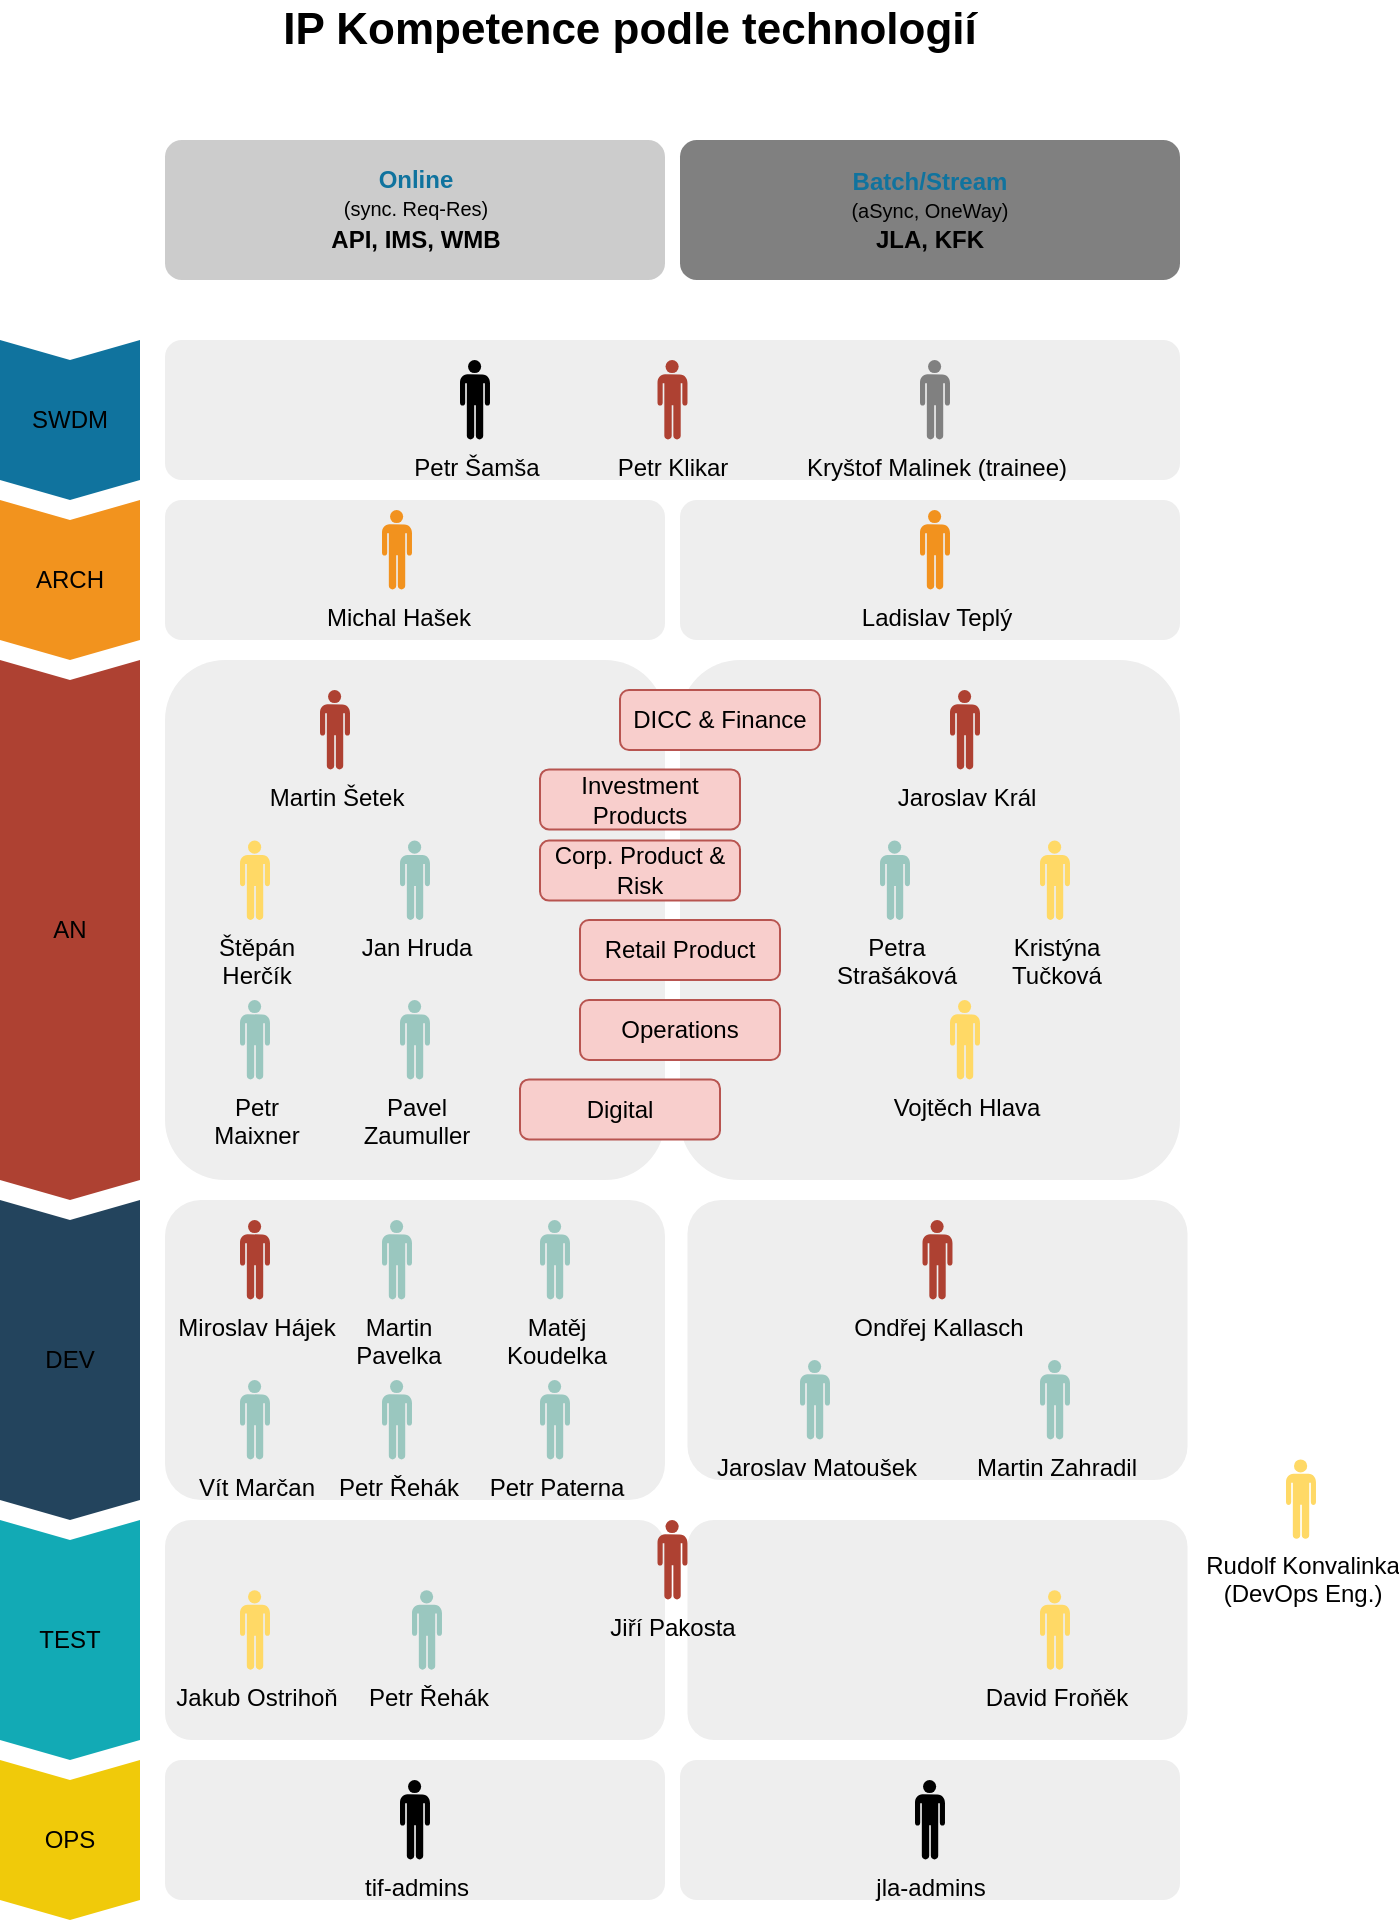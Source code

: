 <mxfile version="22.0.8" type="github">
  <diagram name="Stránka-1" id="bEfvXbDcPR-JKaHOEIba">
    <mxGraphModel dx="1306" dy="769" grid="1" gridSize="10" guides="1" tooltips="1" connect="1" arrows="1" fold="1" page="1" pageScale="1" pageWidth="827" pageHeight="1169" math="0" shadow="0">
      <root>
        <mxCell id="0" />
        <mxCell id="1" parent="0" />
        <mxCell id="GNfXP9WfzIm3SP3Rm8KG-19" value="" style="rounded=1;strokeColor=none;fillColor=#EEEEEE;align=center;arcSize=12;verticalAlign=top;whiteSpace=wrap;html=1;fontSize=12;" vertex="1" parent="1">
          <mxGeometry x="457" y="420" width="250" height="260" as="geometry" />
        </mxCell>
        <mxCell id="D166HEBZ5dmzPHS5M7ii-1" value="SWDM" style="shape=step;perimeter=stepPerimeter;whiteSpace=wrap;html=1;fixedSize=1;size=10;direction=south;fillColor=#10739E;strokeColor=none;rounded=0;" parent="1" vertex="1">
          <mxGeometry x="117" y="260" width="70" height="80" as="geometry" />
        </mxCell>
        <mxCell id="D166HEBZ5dmzPHS5M7ii-2" value="ARCH" style="shape=step;perimeter=stepPerimeter;whiteSpace=wrap;html=1;fixedSize=1;size=10;direction=south;fillColor=#F2931E;strokeColor=none;rounded=0;" parent="1" vertex="1">
          <mxGeometry x="117" y="340" width="70" height="80" as="geometry" />
        </mxCell>
        <mxCell id="D166HEBZ5dmzPHS5M7ii-3" value="AN" style="shape=step;perimeter=stepPerimeter;whiteSpace=wrap;html=1;fixedSize=1;size=10;direction=south;fillColor=#AE4132;strokeColor=none;rounded=0;" parent="1" vertex="1">
          <mxGeometry x="117" y="420" width="70" height="270" as="geometry" />
        </mxCell>
        <mxCell id="D166HEBZ5dmzPHS5M7ii-4" value="DEV" style="shape=step;perimeter=stepPerimeter;whiteSpace=wrap;html=1;fixedSize=1;size=10;direction=south;fillColor=#23445D;strokeColor=none;rounded=0;" parent="1" vertex="1">
          <mxGeometry x="117" y="690" width="70" height="160" as="geometry" />
        </mxCell>
        <mxCell id="D166HEBZ5dmzPHS5M7ii-5" value="TEST" style="shape=step;perimeter=stepPerimeter;whiteSpace=wrap;html=1;fixedSize=1;size=10;direction=south;fillColor=#12AAB5;strokeColor=none;rounded=0;" parent="1" vertex="1">
          <mxGeometry x="117" y="850" width="70" height="120" as="geometry" />
        </mxCell>
        <mxCell id="D166HEBZ5dmzPHS5M7ii-6" value="" style="rounded=1;strokeColor=none;fillColor=#EEEEEE;align=center;arcSize=12;verticalAlign=top;whiteSpace=wrap;html=1;fontSize=12;" parent="1" vertex="1">
          <mxGeometry x="199.5" y="260" width="507.5" height="70" as="geometry" />
        </mxCell>
        <mxCell id="D166HEBZ5dmzPHS5M7ii-7" value="" style="rounded=1;strokeColor=none;fillColor=#EEEEEE;align=center;arcSize=12;verticalAlign=top;whiteSpace=wrap;html=1;fontSize=12;" parent="1" vertex="1">
          <mxGeometry x="199.5" y="340" width="250" height="70" as="geometry" />
        </mxCell>
        <mxCell id="D166HEBZ5dmzPHS5M7ii-8" value="" style="rounded=1;strokeColor=none;fillColor=#EEEEEE;align=center;arcSize=12;verticalAlign=top;whiteSpace=wrap;html=1;fontSize=12;" parent="1" vertex="1">
          <mxGeometry x="199.5" y="420" width="250" height="260" as="geometry" />
        </mxCell>
        <mxCell id="D166HEBZ5dmzPHS5M7ii-11" value="IP Kompetence podle technologií" style="text;strokeColor=none;align=center;fillColor=none;html=1;verticalAlign=middle;whiteSpace=wrap;rounded=0;fontStyle=1;fontSize=22;" parent="1" vertex="1">
          <mxGeometry x="257" y="90" width="350" height="30" as="geometry" />
        </mxCell>
        <mxCell id="D166HEBZ5dmzPHS5M7ii-12" value="OPS" style="shape=step;perimeter=stepPerimeter;whiteSpace=wrap;html=1;fixedSize=1;size=10;direction=south;fillColor=#f0ca0a;strokeColor=none;rounded=0;" parent="1" vertex="1">
          <mxGeometry x="117" y="970" width="70" height="80" as="geometry" />
        </mxCell>
        <mxCell id="D166HEBZ5dmzPHS5M7ii-14" value="DICC &amp;amp; Finance" style="rounded=1;whiteSpace=wrap;html=1;fillColor=#f8cecc;strokeColor=#b85450;" parent="1" vertex="1">
          <mxGeometry x="427" y="435" width="100" height="30" as="geometry" />
        </mxCell>
        <mxCell id="pGMFWMbSkLafYKqSWGrz-1" value="&lt;p style=&quot;line-height: 120%;&quot;&gt;&lt;font style=&quot;&quot;&gt;&lt;font style=&quot;font-size: 12px;&quot; color=&quot;#10739E&quot;&gt;&lt;b&gt;Online&lt;/b&gt;&lt;/font&gt;&lt;br&gt;&lt;font style=&quot;&quot; size=&quot;1&quot;&gt;(sync. Req-Res)&lt;br&gt;&lt;b style=&quot;font-size: 12px;&quot;&gt;API, IMS, WMB&lt;/b&gt;&lt;/font&gt;&lt;/font&gt;&lt;/p&gt;" style="rounded=1;strokeColor=none;fillColor=#CCCCCC;align=center;arcSize=12;verticalAlign=middle;whiteSpace=wrap;html=1;fontSize=12;" parent="1" vertex="1">
          <mxGeometry x="199.5" y="160" width="250" height="70" as="geometry" />
        </mxCell>
        <mxCell id="pGMFWMbSkLafYKqSWGrz-2" value="&lt;font style=&quot;&quot;&gt;&lt;font color=&quot;#10739e&quot;&gt;&lt;b&gt;Batch/Stream&lt;/b&gt;&lt;/font&gt;&lt;br style=&quot;border-color: var(--border-color);&quot;&gt;&lt;font style=&quot;border-color: var(--border-color);&quot; size=&quot;1&quot;&gt;(aSync, OneWay)&lt;br style=&quot;border-color: var(--border-color);&quot;&gt;&lt;/font&gt;&lt;b&gt;JLA, KFK&lt;/b&gt;&lt;br&gt;&lt;/font&gt;" style="rounded=1;strokeColor=none;fillColor=#808080;align=center;arcSize=12;verticalAlign=middle;whiteSpace=wrap;html=1;fontSize=12;" parent="1" vertex="1">
          <mxGeometry x="457" y="160" width="250" height="70" as="geometry" />
        </mxCell>
        <mxCell id="pGMFWMbSkLafYKqSWGrz-3" value="Martin Šetek" style="shape=mxgraph.signs.people.man_1;html=1;pointerEvents=1;fillColor=#ae4132;strokeColor=none;verticalLabelPosition=bottom;verticalAlign=top;align=center;sketch=0;aspect=fixed;" parent="1" vertex="1">
          <mxGeometry x="277" y="435" width="15" height="39.7" as="geometry" />
        </mxCell>
        <mxCell id="pGMFWMbSkLafYKqSWGrz-4" value="" style="rounded=1;strokeColor=none;fillColor=#EEEEEE;align=center;arcSize=12;verticalAlign=top;whiteSpace=wrap;html=1;fontSize=12;" parent="1" vertex="1">
          <mxGeometry x="199.5" y="970" width="250" height="70" as="geometry" />
        </mxCell>
        <mxCell id="pGMFWMbSkLafYKqSWGrz-5" value="tif-admins" style="shape=mxgraph.signs.people.man_1;html=1;pointerEvents=1;fillColor=#000000;strokeColor=none;verticalLabelPosition=bottom;verticalAlign=top;align=center;sketch=0;aspect=fixed;" parent="1" vertex="1">
          <mxGeometry x="317" y="980" width="15" height="39.7" as="geometry" />
        </mxCell>
        <mxCell id="pGMFWMbSkLafYKqSWGrz-6" value="" style="rounded=1;strokeColor=none;fillColor=#EEEEEE;align=center;arcSize=12;verticalAlign=top;whiteSpace=wrap;html=1;fontSize=12;" parent="1" vertex="1">
          <mxGeometry x="457" y="970" width="250" height="70" as="geometry" />
        </mxCell>
        <mxCell id="pGMFWMbSkLafYKqSWGrz-7" value="jla-admins" style="shape=mxgraph.signs.people.man_1;html=1;pointerEvents=1;fillColor=#000000;strokeColor=none;verticalLabelPosition=bottom;verticalAlign=top;align=center;sketch=0;aspect=fixed;" parent="1" vertex="1">
          <mxGeometry x="574.5" y="980" width="15" height="39.7" as="geometry" />
        </mxCell>
        <mxCell id="pGMFWMbSkLafYKqSWGrz-8" value="Michal Hašek" style="shape=mxgraph.signs.people.man_1;html=1;pointerEvents=1;fillColor=#f2921e;strokeColor=none;verticalLabelPosition=bottom;verticalAlign=top;align=center;sketch=0;aspect=fixed;" parent="1" vertex="1">
          <mxGeometry x="308" y="345" width="15" height="39.7" as="geometry" />
        </mxCell>
        <mxCell id="GNfXP9WfzIm3SP3Rm8KG-1" value="Corp. Product &amp;amp; Risk" style="rounded=1;whiteSpace=wrap;html=1;fillColor=#f8cecc;strokeColor=#b85450;" vertex="1" parent="1">
          <mxGeometry x="387" y="510.3" width="100" height="30" as="geometry" />
        </mxCell>
        <mxCell id="GNfXP9WfzIm3SP3Rm8KG-2" value="Investment Products" style="rounded=1;whiteSpace=wrap;html=1;fillColor=#f8cecc;strokeColor=#b85450;" vertex="1" parent="1">
          <mxGeometry x="387" y="474.7" width="100" height="30" as="geometry" />
        </mxCell>
        <mxCell id="GNfXP9WfzIm3SP3Rm8KG-3" value="Retail Product" style="rounded=1;whiteSpace=wrap;html=1;fillColor=#f8cecc;strokeColor=#b85450;" vertex="1" parent="1">
          <mxGeometry x="407" y="550" width="100" height="30" as="geometry" />
        </mxCell>
        <mxCell id="GNfXP9WfzIm3SP3Rm8KG-4" value="Operations" style="rounded=1;whiteSpace=wrap;html=1;fillColor=#f8cecc;strokeColor=#b85450;" vertex="1" parent="1">
          <mxGeometry x="407" y="590" width="100" height="30" as="geometry" />
        </mxCell>
        <mxCell id="GNfXP9WfzIm3SP3Rm8KG-5" value="Digital" style="rounded=1;whiteSpace=wrap;html=1;fillColor=#f8cecc;strokeColor=#b85450;" vertex="1" parent="1">
          <mxGeometry x="377" y="629.7" width="100" height="30" as="geometry" />
        </mxCell>
        <mxCell id="GNfXP9WfzIm3SP3Rm8KG-6" value="Štěpán &lt;br&gt;Herčík" style="shape=mxgraph.signs.people.man_1;html=1;pointerEvents=1;fillColor=#FFD966;strokeColor=none;verticalLabelPosition=bottom;verticalAlign=top;align=center;sketch=0;aspect=fixed;" vertex="1" parent="1">
          <mxGeometry x="237" y="510.3" width="15" height="39.7" as="geometry" />
        </mxCell>
        <mxCell id="GNfXP9WfzIm3SP3Rm8KG-7" value="Jan Hruda" style="shape=mxgraph.signs.people.man_1;html=1;pointerEvents=1;fillColor=#9AC7BF;strokeColor=none;verticalLabelPosition=bottom;verticalAlign=top;align=center;sketch=0;aspect=fixed;" vertex="1" parent="1">
          <mxGeometry x="317" y="510.3" width="15" height="39.7" as="geometry" />
        </mxCell>
        <mxCell id="GNfXP9WfzIm3SP3Rm8KG-9" value="Petr&lt;br&gt;Maixner" style="shape=mxgraph.signs.people.man_1;html=1;pointerEvents=1;fillColor=#9AC7BF;strokeColor=none;verticalLabelPosition=bottom;verticalAlign=top;align=center;sketch=0;aspect=fixed;" vertex="1" parent="1">
          <mxGeometry x="237" y="590" width="15" height="39.7" as="geometry" />
        </mxCell>
        <mxCell id="GNfXP9WfzIm3SP3Rm8KG-10" value="Pavel &lt;br&gt;Zaumuller" style="shape=mxgraph.signs.people.man_1;html=1;pointerEvents=1;fillColor=#9AC7BF;strokeColor=none;verticalLabelPosition=bottom;verticalAlign=top;align=center;sketch=0;aspect=fixed;" vertex="1" parent="1">
          <mxGeometry x="317" y="590" width="15" height="39.7" as="geometry" />
        </mxCell>
        <mxCell id="GNfXP9WfzIm3SP3Rm8KG-20" value="Jaroslav Král" style="shape=mxgraph.signs.people.man_1;html=1;pointerEvents=1;fillColor=#ae4132;strokeColor=none;verticalLabelPosition=bottom;verticalAlign=top;align=center;sketch=0;aspect=fixed;" vertex="1" parent="1">
          <mxGeometry x="592" y="435" width="15" height="39.7" as="geometry" />
        </mxCell>
        <mxCell id="GNfXP9WfzIm3SP3Rm8KG-21" value="Petra &lt;br&gt;Strašáková" style="shape=mxgraph.signs.people.man_1;html=1;pointerEvents=1;fillColor=#9AC7BF;strokeColor=none;verticalLabelPosition=bottom;verticalAlign=top;align=center;sketch=0;aspect=fixed;" vertex="1" parent="1">
          <mxGeometry x="557" y="510.3" width="15" height="39.7" as="geometry" />
        </mxCell>
        <mxCell id="GNfXP9WfzIm3SP3Rm8KG-22" value="Kristýna &lt;br&gt;Tučková" style="shape=mxgraph.signs.people.man_1;html=1;pointerEvents=1;fillColor=#FFD966;strokeColor=none;verticalLabelPosition=bottom;verticalAlign=top;align=center;sketch=0;aspect=fixed;" vertex="1" parent="1">
          <mxGeometry x="637" y="510.3" width="15" height="39.7" as="geometry" />
        </mxCell>
        <mxCell id="GNfXP9WfzIm3SP3Rm8KG-23" value="Vojtěch Hlava" style="shape=mxgraph.signs.people.man_1;html=1;pointerEvents=1;fillColor=#FFD966;strokeColor=none;verticalLabelPosition=bottom;verticalAlign=top;align=center;sketch=0;aspect=fixed;" vertex="1" parent="1">
          <mxGeometry x="592" y="590" width="15" height="39.7" as="geometry" />
        </mxCell>
        <mxCell id="GNfXP9WfzIm3SP3Rm8KG-30" value="" style="rounded=1;strokeColor=none;fillColor=#EEEEEE;align=center;arcSize=12;verticalAlign=top;whiteSpace=wrap;html=1;fontSize=12;" vertex="1" parent="1">
          <mxGeometry x="457" y="340" width="250" height="70" as="geometry" />
        </mxCell>
        <mxCell id="GNfXP9WfzIm3SP3Rm8KG-31" value="Ladislav Teplý" style="shape=mxgraph.signs.people.man_1;html=1;pointerEvents=1;fillColor=#f2921e;strokeColor=none;verticalLabelPosition=bottom;verticalAlign=top;align=center;sketch=0;aspect=fixed;" vertex="1" parent="1">
          <mxGeometry x="577" y="345" width="15" height="39.7" as="geometry" />
        </mxCell>
        <mxCell id="GNfXP9WfzIm3SP3Rm8KG-32" value="Petr Šamša" style="shape=mxgraph.signs.people.man_1;html=1;pointerEvents=1;fillColor=#000000;strokeColor=none;verticalLabelPosition=bottom;verticalAlign=top;align=center;sketch=0;aspect=fixed;" vertex="1" parent="1">
          <mxGeometry x="347" y="270" width="15" height="39.7" as="geometry" />
        </mxCell>
        <mxCell id="GNfXP9WfzIm3SP3Rm8KG-33" value="Petr Klikar" style="shape=mxgraph.signs.people.man_1;html=1;pointerEvents=1;fillColor=#ae4132;strokeColor=none;verticalLabelPosition=bottom;verticalAlign=top;align=center;sketch=0;aspect=fixed;" vertex="1" parent="1">
          <mxGeometry x="445.75" y="270" width="15" height="39.7" as="geometry" />
        </mxCell>
        <mxCell id="GNfXP9WfzIm3SP3Rm8KG-34" value="Kryštof Malinek (trainee)" style="shape=mxgraph.signs.people.man_1;html=1;pointerEvents=1;fillColor=#808080;strokeColor=none;verticalLabelPosition=bottom;verticalAlign=top;align=center;sketch=0;aspect=fixed;" vertex="1" parent="1">
          <mxGeometry x="577" y="270" width="15" height="39.7" as="geometry" />
        </mxCell>
        <mxCell id="GNfXP9WfzIm3SP3Rm8KG-37" value="" style="rounded=1;strokeColor=none;fillColor=#EEEEEE;align=center;arcSize=12;verticalAlign=top;whiteSpace=wrap;html=1;fontSize=12;" vertex="1" parent="1">
          <mxGeometry x="199.5" y="690" width="250" height="150" as="geometry" />
        </mxCell>
        <mxCell id="GNfXP9WfzIm3SP3Rm8KG-38" value="" style="rounded=1;strokeColor=none;fillColor=#EEEEEE;align=center;arcSize=12;verticalAlign=top;whiteSpace=wrap;html=1;fontSize=12;" vertex="1" parent="1">
          <mxGeometry x="199.5" y="850" width="250" height="110" as="geometry" />
        </mxCell>
        <mxCell id="GNfXP9WfzIm3SP3Rm8KG-39" value="Miroslav Hájek" style="shape=mxgraph.signs.people.man_1;html=1;pointerEvents=1;fillColor=#ae4132;strokeColor=none;verticalLabelPosition=bottom;verticalAlign=top;align=center;sketch=0;aspect=fixed;" vertex="1" parent="1">
          <mxGeometry x="237" y="700" width="15" height="39.7" as="geometry" />
        </mxCell>
        <mxCell id="GNfXP9WfzIm3SP3Rm8KG-40" value="Martin Šetek" style="shape=mxgraph.signs.people.man_1;html=1;pointerEvents=1;fillColor=#ae4132;strokeColor=none;verticalLabelPosition=bottom;verticalAlign=top;align=center;sketch=0;aspect=fixed;" vertex="1" parent="1">
          <mxGeometry x="667" y="710" width="15" height="39.7" as="geometry" />
        </mxCell>
        <mxCell id="GNfXP9WfzIm3SP3Rm8KG-41" value="" style="rounded=1;strokeColor=none;fillColor=#EEEEEE;align=center;arcSize=12;verticalAlign=top;whiteSpace=wrap;html=1;fontSize=12;" vertex="1" parent="1">
          <mxGeometry x="460.75" y="690" width="250" height="140" as="geometry" />
        </mxCell>
        <mxCell id="GNfXP9WfzIm3SP3Rm8KG-43" value="Martin &lt;br&gt;Pavelka" style="shape=mxgraph.signs.people.man_1;html=1;pointerEvents=1;fillColor=#9AC7BF;strokeColor=none;verticalLabelPosition=bottom;verticalAlign=top;align=center;sketch=0;aspect=fixed;" vertex="1" parent="1">
          <mxGeometry x="308" y="700" width="15" height="39.7" as="geometry" />
        </mxCell>
        <mxCell id="GNfXP9WfzIm3SP3Rm8KG-44" value="Matěj &lt;br&gt;Koudelka" style="shape=mxgraph.signs.people.man_1;html=1;pointerEvents=1;fillColor=#9AC7BF;strokeColor=none;verticalLabelPosition=bottom;verticalAlign=top;align=center;sketch=0;aspect=fixed;" vertex="1" parent="1">
          <mxGeometry x="387" y="700" width="15" height="39.7" as="geometry" />
        </mxCell>
        <mxCell id="GNfXP9WfzIm3SP3Rm8KG-45" value="Petr Řehák" style="shape=mxgraph.signs.people.man_1;html=1;pointerEvents=1;fillColor=#9AC7BF;strokeColor=none;verticalLabelPosition=bottom;verticalAlign=top;align=center;sketch=0;aspect=fixed;" vertex="1" parent="1">
          <mxGeometry x="308" y="780" width="15" height="39.7" as="geometry" />
        </mxCell>
        <mxCell id="GNfXP9WfzIm3SP3Rm8KG-46" value="Vít Marčan" style="shape=mxgraph.signs.people.man_1;html=1;pointerEvents=1;fillColor=#9AC7BF;strokeColor=none;verticalLabelPosition=bottom;verticalAlign=top;align=center;sketch=0;aspect=fixed;" vertex="1" parent="1">
          <mxGeometry x="237" y="780" width="15" height="39.7" as="geometry" />
        </mxCell>
        <mxCell id="GNfXP9WfzIm3SP3Rm8KG-47" value="Petr Paterna" style="shape=mxgraph.signs.people.man_1;html=1;pointerEvents=1;fillColor=#9AC7BF;strokeColor=none;verticalLabelPosition=bottom;verticalAlign=top;align=center;sketch=0;aspect=fixed;" vertex="1" parent="1">
          <mxGeometry x="387" y="780" width="15" height="39.7" as="geometry" />
        </mxCell>
        <mxCell id="GNfXP9WfzIm3SP3Rm8KG-50" value="Ondřej Kallasch" style="shape=mxgraph.signs.people.man_1;html=1;pointerEvents=1;fillColor=#ae4132;strokeColor=none;verticalLabelPosition=bottom;verticalAlign=top;align=center;sketch=0;aspect=fixed;" vertex="1" parent="1">
          <mxGeometry x="578.25" y="700" width="15" height="39.7" as="geometry" />
        </mxCell>
        <mxCell id="GNfXP9WfzIm3SP3Rm8KG-51" value="Jaroslav Matoušek" style="shape=mxgraph.signs.people.man_1;html=1;pointerEvents=1;fillColor=#9AC7BF;strokeColor=none;verticalLabelPosition=bottom;verticalAlign=top;align=center;sketch=0;aspect=fixed;" vertex="1" parent="1">
          <mxGeometry x="517" y="770" width="15" height="39.7" as="geometry" />
        </mxCell>
        <mxCell id="GNfXP9WfzIm3SP3Rm8KG-52" value="Martin Zahradil" style="shape=mxgraph.signs.people.man_1;html=1;pointerEvents=1;fillColor=#9AC7BF;strokeColor=none;verticalLabelPosition=bottom;verticalAlign=top;align=center;sketch=0;aspect=fixed;" vertex="1" parent="1">
          <mxGeometry x="637" y="770" width="15" height="39.7" as="geometry" />
        </mxCell>
        <mxCell id="GNfXP9WfzIm3SP3Rm8KG-53" value="" style="rounded=1;strokeColor=none;fillColor=#EEEEEE;align=center;arcSize=12;verticalAlign=top;whiteSpace=wrap;html=1;fontSize=12;" vertex="1" parent="1">
          <mxGeometry x="460.75" y="850" width="250" height="110" as="geometry" />
        </mxCell>
        <mxCell id="GNfXP9WfzIm3SP3Rm8KG-54" value="Jakub Ostrihoň" style="shape=mxgraph.signs.people.man_1;html=1;pointerEvents=1;fillColor=#FFD966;strokeColor=none;verticalLabelPosition=bottom;verticalAlign=top;align=center;sketch=0;aspect=fixed;" vertex="1" parent="1">
          <mxGeometry x="237" y="885.15" width="15" height="39.7" as="geometry" />
        </mxCell>
        <mxCell id="GNfXP9WfzIm3SP3Rm8KG-55" value="Petr Řehák" style="shape=mxgraph.signs.people.man_1;html=1;pointerEvents=1;fillColor=#9AC7BF;strokeColor=none;verticalLabelPosition=bottom;verticalAlign=top;align=center;sketch=0;aspect=fixed;" vertex="1" parent="1">
          <mxGeometry x="323" y="885.15" width="15" height="39.7" as="geometry" />
        </mxCell>
        <mxCell id="GNfXP9WfzIm3SP3Rm8KG-57" value="David Froňěk" style="shape=mxgraph.signs.people.man_1;html=1;pointerEvents=1;fillColor=#FFD966;strokeColor=none;verticalLabelPosition=bottom;verticalAlign=top;align=center;sketch=0;aspect=fixed;" vertex="1" parent="1">
          <mxGeometry x="637" y="885.15" width="15" height="39.7" as="geometry" />
        </mxCell>
        <mxCell id="GNfXP9WfzIm3SP3Rm8KG-58" value="Jiří Pakosta" style="shape=mxgraph.signs.people.man_1;html=1;pointerEvents=1;fillColor=#ae4132;strokeColor=none;verticalLabelPosition=bottom;verticalAlign=top;align=center;sketch=0;aspect=fixed;" vertex="1" parent="1">
          <mxGeometry x="445.75" y="850" width="15" height="39.7" as="geometry" />
        </mxCell>
        <mxCell id="GNfXP9WfzIm3SP3Rm8KG-59" value="Rudolf Konvalinka &lt;br&gt;(DevOps Eng.)" style="shape=mxgraph.signs.people.man_1;html=1;pointerEvents=1;fillColor=#FFD966;strokeColor=none;verticalLabelPosition=bottom;verticalAlign=top;align=center;sketch=0;aspect=fixed;" vertex="1" parent="1">
          <mxGeometry x="760" y="819.7" width="15" height="39.7" as="geometry" />
        </mxCell>
      </root>
    </mxGraphModel>
  </diagram>
</mxfile>
